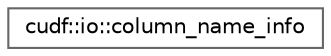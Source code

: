 digraph "类继承关系图"
{
 // LATEX_PDF_SIZE
  bgcolor="transparent";
  edge [fontname=Helvetica,fontsize=10,labelfontname=Helvetica,labelfontsize=10];
  node [fontname=Helvetica,fontsize=10,shape=box,height=0.2,width=0.4];
  rankdir="LR";
  Node0 [id="Node000000",label="cudf::io::column_name_info",height=0.2,width=0.4,color="grey40", fillcolor="white", style="filled",URL="$structcudf_1_1io_1_1column__name__info.html",tooltip="Detailed name information for output columns."];
}
